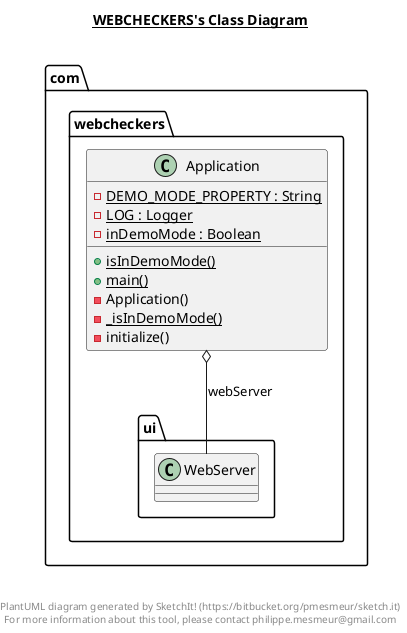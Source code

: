 @startuml

title __WEBCHECKERS's Class Diagram__\n

  namespace com.webcheckers {
    class com.webcheckers.Application {
        {static} - DEMO_MODE_PROPERTY : String
        {static} - LOG : Logger
        {static} - inDemoMode : Boolean
        {static} + isInDemoMode()
        {static} + main()
        - Application()
        {static} - _isInDemoMode()
        - initialize()
    }
  }
  

  com.webcheckers.Application o-- com.webcheckers.ui.WebServer : webServer


right footer


PlantUML diagram generated by SketchIt! (https://bitbucket.org/pmesmeur/sketch.it)
For more information about this tool, please contact philippe.mesmeur@gmail.com
endfooter

@enduml
